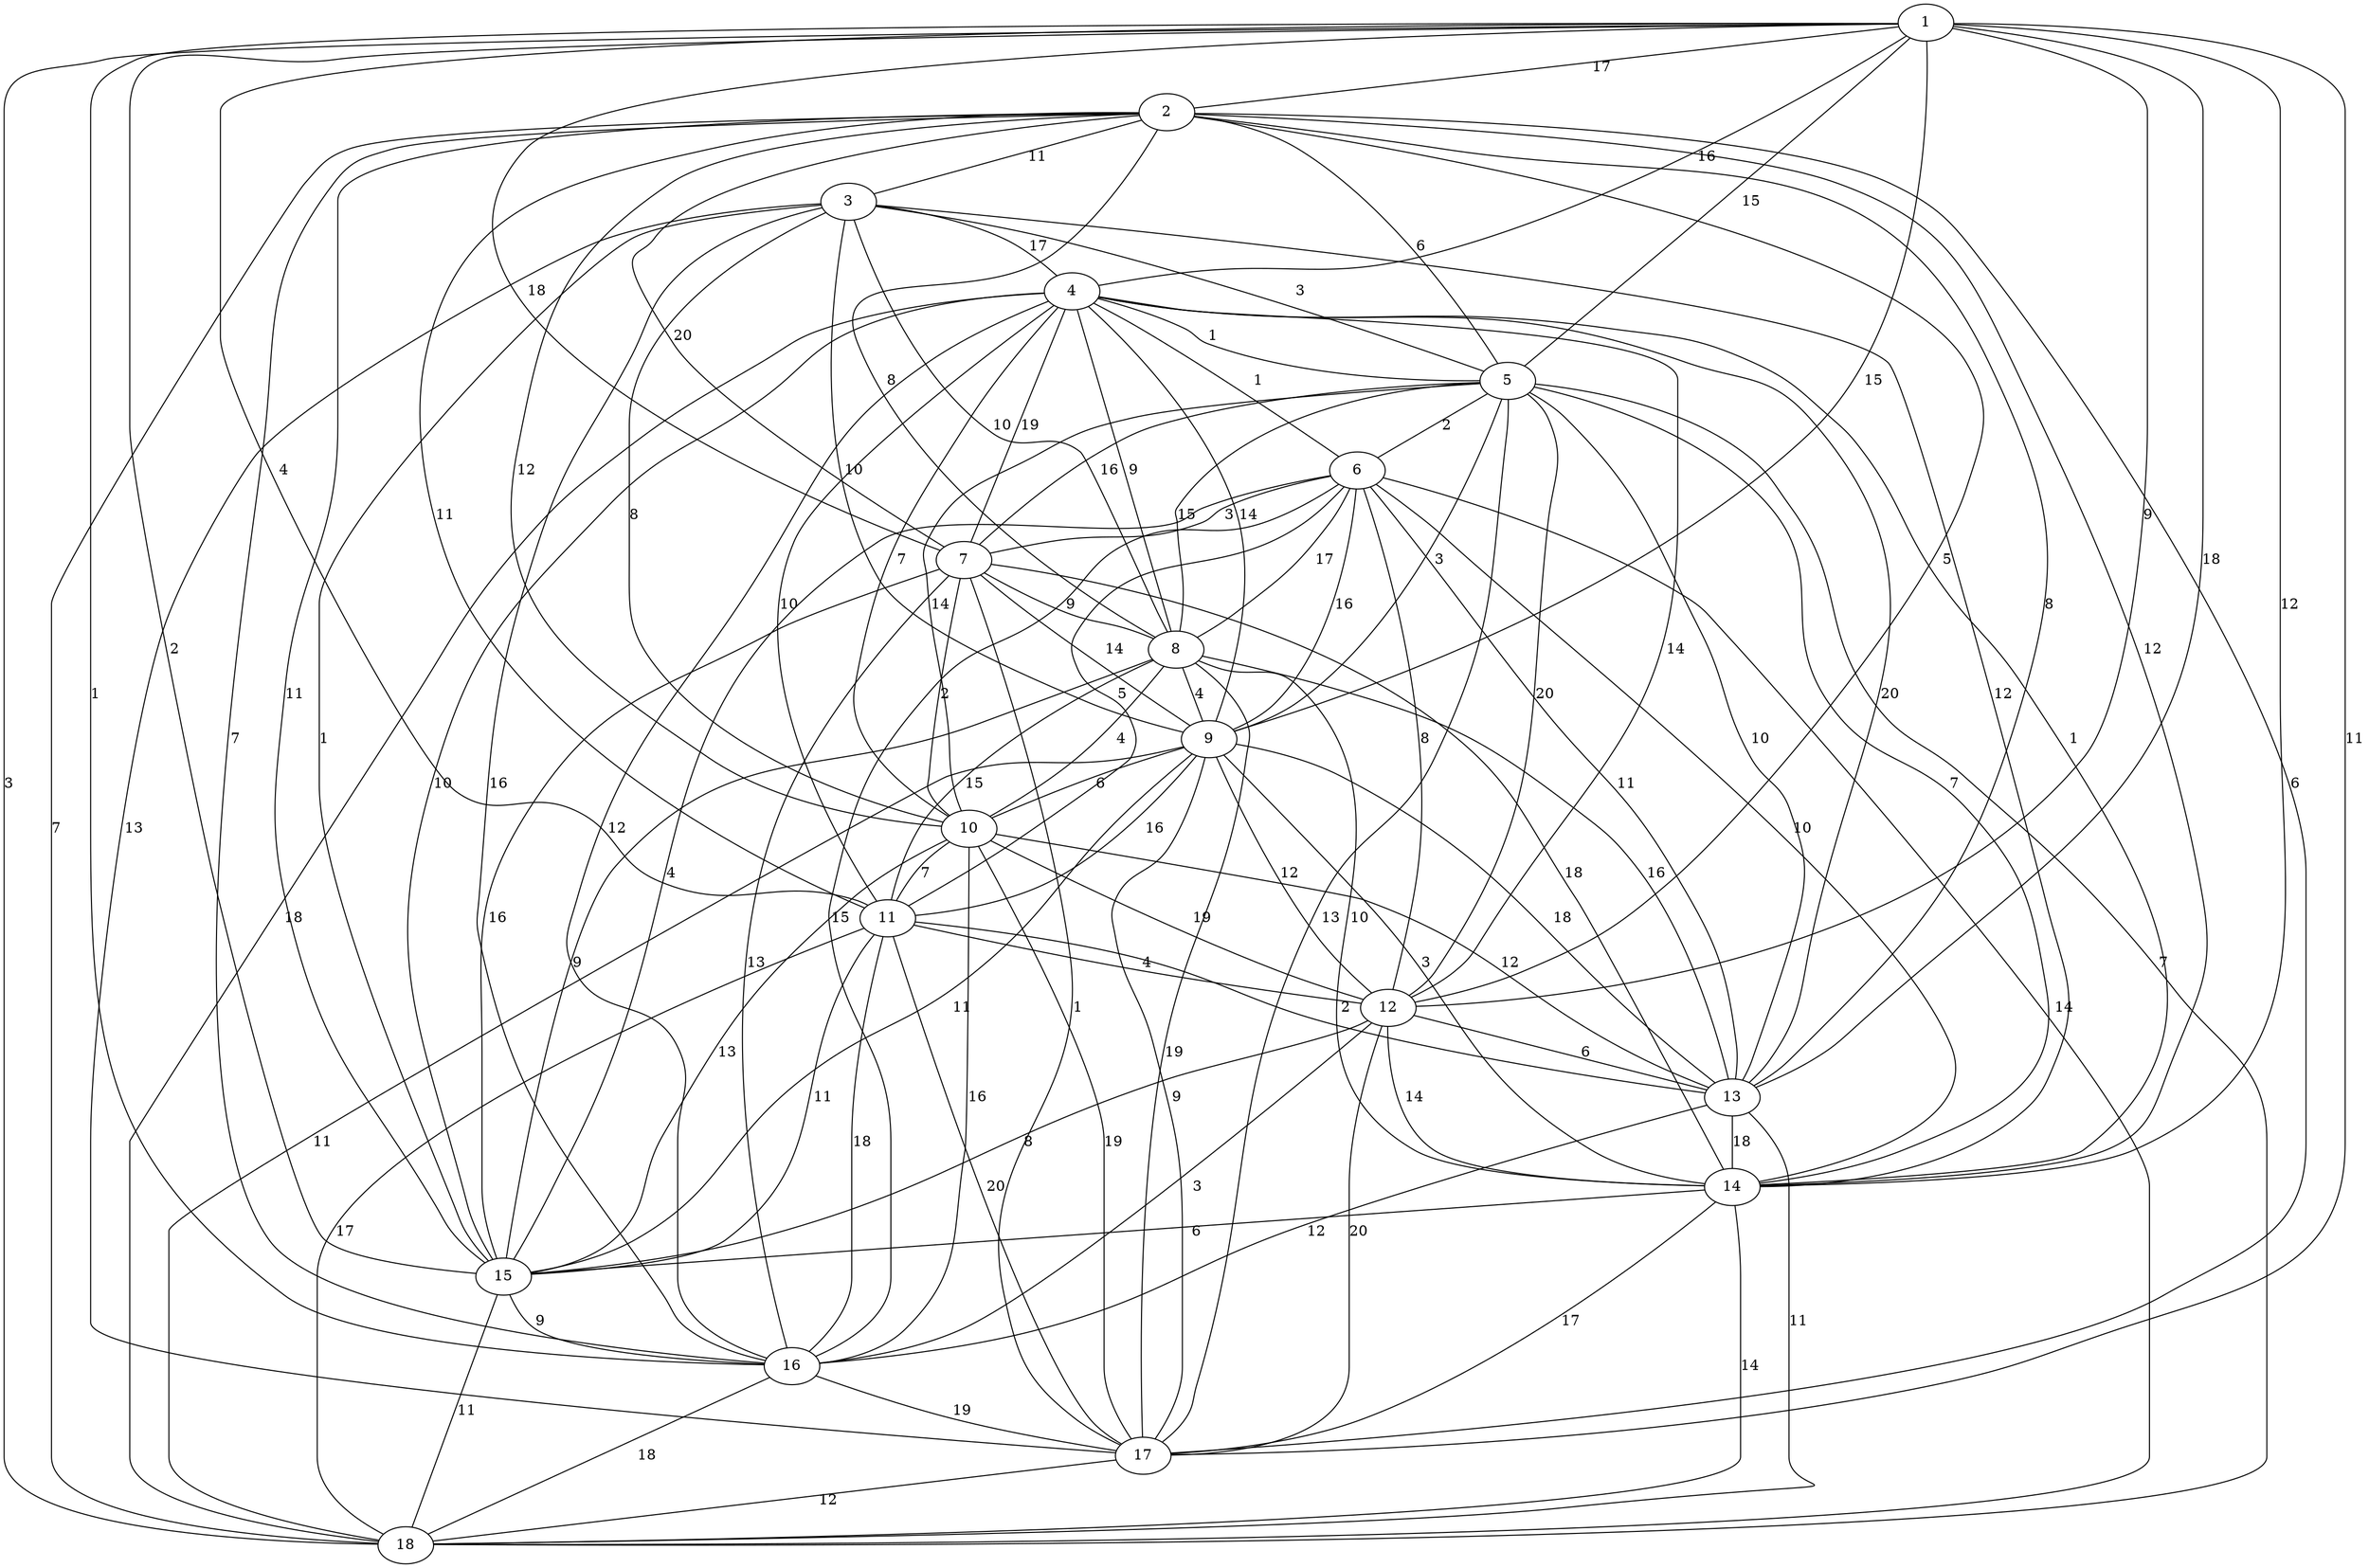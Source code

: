 graph G {
 1 -- 16 [label="1"];
 1 -- 15 [label="2"];
 1 -- 12 [label="9"];
 1 -- 7 [label="18"];
 1 -- 5 [label="15"];
 1 -- 4 [label="16"];
 1 -- 11 [label="4"];
 1 -- 17 [label="11"];
 1 -- 18 [label="3"];
 1 -- 14 [label="12"];
 1 -- 13 [label="18"];
 1 -- 9 [label="15"];
 1 -- 2 [label="17"];
 2 -- 18 [label="7"];
 2 -- 7 [label="20"];
 2 -- 8 [label="8"];
 2 -- 10 [label="12"];
 2 -- 5 [label="6"];
 2 -- 13 [label="8"];
 2 -- 16 [label="7"];
 2 -- 12 [label="5"];
 2 -- 15 [label="11"];
 2 -- 14 [label="12"];
 2 -- 17 [label="6"];
 2 -- 11 [label="11"];
 2 -- 3 [label="11"];
 3 -- 16 [label="16"];
 3 -- 15 [label="1"];
 3 -- 14 [label="12"];
 3 -- 9 [label="10"];
 3 -- 5 [label="3"];
 3 -- 17 [label="13"];
 3 -- 10 [label="8"];
 3 -- 8 [label="10"];
 3 -- 4 [label="17"];
 4 -- 15 [label="10"];
 4 -- 14 [label="1"];
 4 -- 9 [label="14"];
 4 -- 6 [label="1"];
 4 -- 10 [label="7"];
 4 -- 8 [label="9"];
 4 -- 11 [label="10"];
 4 -- 18 [label="18"];
 4 -- 7 [label="19"];
 4 -- 12 [label="14"];
 4 -- 16 [label="12"];
 4 -- 13 [label="20"];
 4 -- 5 [label="1"];
 5 -- 12 [label="20"];
 5 -- 7 [label="16"];
 5 -- 18 [label="7"];
 5 -- 13 [label="10"];
 5 -- 14 [label="7"];
 5 -- 9 [label="3"];
 5 -- 17 [label="13"];
 5 -- 8 [label="15"];
 5 -- 10 [label="14"];
 5 -- 6 [label="2"];
 6 -- 14 [label="10"];
 6 -- 18 [label="14"];
 6 -- 13 [label="11"];
 6 -- 8 [label="17"];
 6 -- 11 [label="5"];
 6 -- 9 [label="16"];
 6 -- 16 [label="15"];
 6 -- 15 [label="4"];
 6 -- 12 [label="8"];
 6 -- 7 [label="3"];
 7 -- 14 [label="18"];
 7 -- 10 [label="2"];
 7 -- 9 [label="14"];
 7 -- 16 [label="13"];
 7 -- 15 [label="16"];
 7 -- 17 [label="1"];
 7 -- 8 [label="9"];
 8 -- 11 [label="15"];
 8 -- 10 [label="4"];
 8 -- 15 [label="9"];
 8 -- 14 [label="10"];
 8 -- 17 [label="19"];
 8 -- 13 [label="16"];
 8 -- 9 [label="4"];
 9 -- 18 [label="11"];
 9 -- 17 [label="9"];
 9 -- 12 [label="12"];
 9 -- 11 [label="16"];
 9 -- 15 [label="11"];
 9 -- 14 [label="3"];
 9 -- 13 [label="18"];
 9 -- 10 [label="6"];
 10 -- 17 [label="19"];
 10 -- 15 [label="13"];
 10 -- 13 [label="12"];
 10 -- 12 [label="19"];
 10 -- 16 [label="16"];
 10 -- 11 [label="7"];
 11 -- 17 [label="20"];
 11 -- 16 [label="18"];
 11 -- 18 [label="17"];
 11 -- 13 [label="2"];
 11 -- 15 [label="11"];
 11 -- 12 [label="4"];
 12 -- 17 [label="20"];
 12 -- 16 [label="3"];
 12 -- 14 [label="14"];
 12 -- 15 [label="8"];
 12 -- 13 [label="6"];
 13 -- 16 [label="12"];
 13 -- 18 [label="11"];
 13 -- 14 [label="18"];
 14 -- 17 [label="17"];
 14 -- 18 [label="14"];
 14 -- 15 [label="6"];
 15 -- 18 [label="11"];
 15 -- 16 [label="9"];
 16 -- 18 [label="18"];
 16 -- 17 [label="19"];
 17 -- 18 [label="12"];
}
